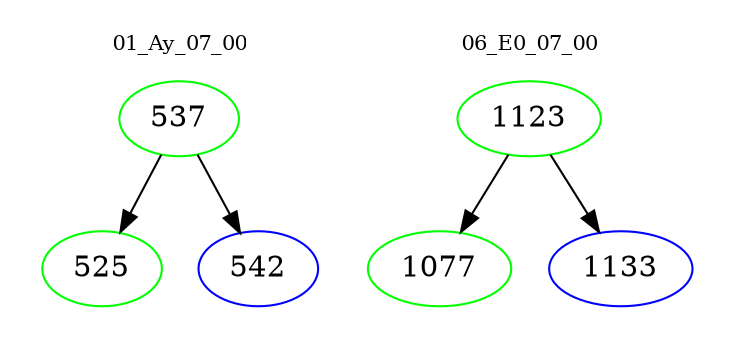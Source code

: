 digraph{
subgraph cluster_0 {
color = white
label = "01_Ay_07_00";
fontsize=10;
T0_537 [label="537", color="green"]
T0_537 -> T0_525 [color="black"]
T0_525 [label="525", color="green"]
T0_537 -> T0_542 [color="black"]
T0_542 [label="542", color="blue"]
}
subgraph cluster_1 {
color = white
label = "06_E0_07_00";
fontsize=10;
T1_1123 [label="1123", color="green"]
T1_1123 -> T1_1077 [color="black"]
T1_1077 [label="1077", color="green"]
T1_1123 -> T1_1133 [color="black"]
T1_1133 [label="1133", color="blue"]
}
}
